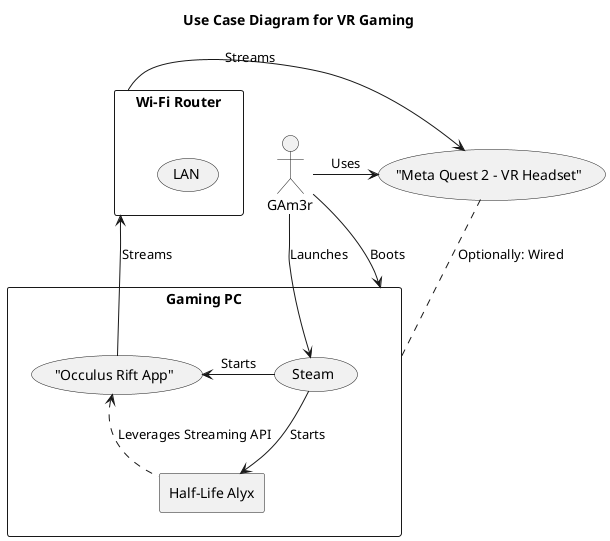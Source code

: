 @startuml
title Use Case Diagram for VR Gaming


:GAm3r:
("Meta Quest 2 - VR Headset") as VRH


rectangle "Gaming PC" as PC {
  rectangle "Half-Life Alyx" as HLA
  (Steam)
  ("Occulus Rift App") as ORA

  (Steam) -> HLA : Starts
  (Steam) -> ORA : Starts
}

rectangle "Wi-Fi Router" as WR {
  (LAN)
}

GAm3r -> VRH : Uses
GAm3r -down-> PC : Boots
GAm3r -> Steam : Launches

VRH .. PC : "Optionally: Wired"
ORA <.. HLA : "Leverages Streaming API"
ORA -> WR : "Streams"
WR -> VRH : "Streams"

@enduml
